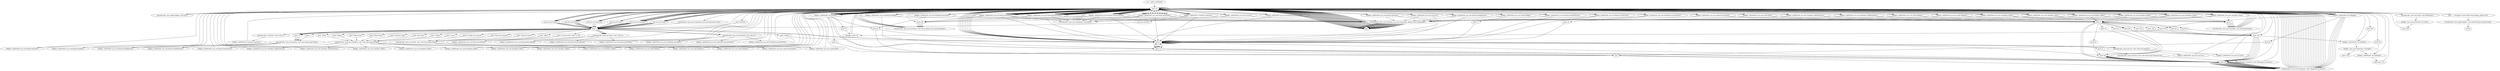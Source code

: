 digraph "" {
    "r0 := @this: JAVATreeF"
    "load.r r0"
    "r0 := @this: JAVATreeF"->"load.r r0";
    "specialinvoke <java.applet.Applet: void init()>"
    "load.r r0"->"specialinvoke <java.applet.Applet: void init()>";
    "specialinvoke <java.applet.Applet: void init()>"->"load.r r0";
    "push null"
    "load.r r0"->"push null";
    "virtualinvoke <java.awt.Container: void setLayout(java.awt.LayoutManager)>"
    "push null"->"virtualinvoke <java.awt.Container: void setLayout(java.awt.LayoutManager)>";
    "virtualinvoke <java.awt.Container: void setLayout(java.awt.LayoutManager)>"->"load.r r0";
    "load.r r0"->"load.r r0";
    "virtualinvoke <java.awt.Component: java.awt.Dimension size()>"
    "load.r r0"->"virtualinvoke <java.awt.Component: java.awt.Dimension size()>";
    "dup1.r"
    "virtualinvoke <java.awt.Component: java.awt.Dimension size()>"->"dup1.r";
    "dup1.r"->"load.r r0";
    "virtualinvoke <java.awt.Panel: void addNotify()>"
    "load.r r0"->"virtualinvoke <java.awt.Panel: void addNotify()>";
    "fieldget <java.awt.Dimension: int width>"
    "virtualinvoke <java.awt.Panel: void addNotify()>"->"fieldget <java.awt.Dimension: int width>";
    "store.i $i0"
    "fieldget <java.awt.Dimension: int width>"->"store.i $i0";
    "store.i $i0"->"load.r r0";
    "load.i $i0"
    "load.r r0"->"load.i $i0";
    "fieldput <JAVATreeF: int intWidth>"
    "load.i $i0"->"fieldput <JAVATreeF: int intWidth>";
    "fieldget <java.awt.Dimension: int height>"
    "fieldput <JAVATreeF: int intWidth>"->"fieldget <java.awt.Dimension: int height>";
    "fieldput <JAVATreeF: int intHeight>"
    "fieldget <java.awt.Dimension: int height>"->"fieldput <JAVATreeF: int intHeight>";
    "goto load.r r0"
    "fieldput <JAVATreeF: int intHeight>"->"goto load.r r0";
    "goto load.r r0"->"load.r r0";
    "fieldget <JAVATreeF: int intWidth>"
    "load.r r0"->"fieldget <JAVATreeF: int intWidth>";
    "push 70"
    "fieldget <JAVATreeF: int intWidth>"->"push 70";
    "ifcmpge.i load.r r0"
    "push 70"->"ifcmpge.i load.r r0";
    "ifcmpge.i load.r r0"->"load.r r0";
    "push 150"
    "load.r r0"->"push 150";
    "push 150"->"fieldput <JAVATreeF: int intWidth>";
    "fieldput <JAVATreeF: int intWidth>"->"load.r r0";
    "fieldget <JAVATreeF: int intHeight>"
    "load.r r0"->"fieldget <JAVATreeF: int intHeight>";
    "push 100"
    "fieldget <JAVATreeF: int intHeight>"->"push 100";
    "push 100"->"ifcmpge.i load.r r0";
    "ifcmpge.i load.r r0"->"load.r r0";
    "push 160"
    "load.r r0"->"push 160";
    "push 160"->"fieldput <JAVATreeF: int intHeight>";
    "fieldput <JAVATreeF: int intHeight>"->"load.r r0";
    "new TreeView"
    "load.r r0"->"new TreeView";
    "new TreeView"->"dup1.r";
    "specialinvoke <TreeView: void <init>()>"
    "dup1.r"->"specialinvoke <TreeView: void <init>()>";
    "fieldput <JAVATreeF: TreeView treeView1>"
    "specialinvoke <TreeView: void <init>()>"->"fieldput <JAVATreeF: TreeView treeView1>";
    "fieldput <JAVATreeF: TreeView treeView1>"->"load.r r0";
    "fieldget <JAVATreeF: TreeView treeView1>"
    "load.r r0"->"fieldget <JAVATreeF: TreeView treeView1>";
    "push 0"
    "fieldget <JAVATreeF: TreeView treeView1>"->"push 0";
    "push 0"->"push 0";
    "push 0"->"load.r r0";
    "load.r r0"->"fieldget <JAVATreeF: int intWidth>";
    "fieldget <JAVATreeF: int intWidth>"->"load.r r0";
    "load.r r0"->"fieldget <JAVATreeF: int intHeight>";
    "virtualinvoke <java.awt.Component: void reshape(int,int,int,int)>"
    "fieldget <JAVATreeF: int intHeight>"->"virtualinvoke <java.awt.Component: void reshape(int,int,int,int)>";
    "virtualinvoke <java.awt.Component: void reshape(int,int,int,int)>"->"load.r r0";
    "load.r r0"->"fieldget <JAVATreeF: TreeView treeView1>";
    "new java.awt.Font"
    "fieldget <JAVATreeF: TreeView treeView1>"->"new java.awt.Font";
    "new java.awt.Font"->"dup1.r";
    "push \"Dialog\""
    "dup1.r"->"push \"Dialog\"";
    "push \"Dialog\""->"push 0";
    "push 12"
    "push 0"->"push 12";
    "specialinvoke <java.awt.Font: void <init>(java.lang.String,int,int)>"
    "push 12"->"specialinvoke <java.awt.Font: void <init>(java.lang.String,int,int)>";
    "virtualinvoke <TreeView: void setFont(java.awt.Font)>"
    "specialinvoke <java.awt.Font: void <init>(java.lang.String,int,int)>"->"virtualinvoke <TreeView: void setFont(java.awt.Font)>";
    "virtualinvoke <TreeView: void setFont(java.awt.Font)>"->"load.r r0";
    "load.r r0"->"load.r r0";
    "load.r r0"->"fieldget <JAVATreeF: TreeView treeView1>";
    "virtualinvoke <java.awt.Container: java.awt.Component add(java.awt.Component)>"
    "fieldget <JAVATreeF: TreeView treeView1>"->"virtualinvoke <java.awt.Container: java.awt.Component add(java.awt.Component)>";
    "pop"
    "virtualinvoke <java.awt.Container: java.awt.Component add(java.awt.Component)>"->"pop";
    "pop"->"load.r r0";
    "load.r r0"->"fieldget <JAVATreeF: TreeView treeView1>";
    "virtualinvoke <java.awt.Component: void hide()>"
    "fieldget <JAVATreeF: TreeView treeView1>"->"virtualinvoke <java.awt.Component: void hide()>";
    "virtualinvoke <java.awt.Component: void hide()>"->"load.r r0";
    "new java.awt.Panel"
    "load.r r0"->"new java.awt.Panel";
    "new java.awt.Panel"->"dup1.r";
    "specialinvoke <java.awt.Panel: void <init>()>"
    "dup1.r"->"specialinvoke <java.awt.Panel: void <init>()>";
    "fieldput <JAVATreeF: java.awt.Panel searchPanel>"
    "specialinvoke <java.awt.Panel: void <init>()>"->"fieldput <JAVATreeF: java.awt.Panel searchPanel>";
    "fieldput <JAVATreeF: java.awt.Panel searchPanel>"->"load.r r0";
    "fieldget <JAVATreeF: java.awt.Panel searchPanel>"
    "load.r r0"->"fieldget <JAVATreeF: java.awt.Panel searchPanel>";
    "fieldget <JAVATreeF: java.awt.Panel searchPanel>"->"push null";
    "push null"->"virtualinvoke <java.awt.Container: void setLayout(java.awt.LayoutManager)>";
    "virtualinvoke <java.awt.Container: void setLayout(java.awt.LayoutManager)>"->"load.r r0";
    "load.r r0"->"fieldget <JAVATreeF: java.awt.Panel searchPanel>";
    "fieldget <JAVATreeF: java.awt.Panel searchPanel>"->"push 0";
    "push 0"->"push 0";
    "push 0"->"load.r r0";
    "load.r r0"->"fieldget <JAVATreeF: int intWidth>";
    "fieldget <JAVATreeF: int intWidth>"->"load.r r0";
    "load.r r0"->"fieldget <JAVATreeF: int intHeight>";
    "fieldget <JAVATreeF: int intHeight>"->"virtualinvoke <java.awt.Component: void reshape(int,int,int,int)>";
    "virtualinvoke <java.awt.Component: void reshape(int,int,int,int)>"->"load.r r0";
    "load.r r0"->"load.r r0";
    "load.r r0"->"fieldget <JAVATreeF: java.awt.Panel searchPanel>";
    "fieldget <JAVATreeF: java.awt.Panel searchPanel>"->"virtualinvoke <java.awt.Container: java.awt.Component add(java.awt.Component)>";
    "virtualinvoke <java.awt.Container: java.awt.Component add(java.awt.Component)>"->"pop";
    "pop"->"load.r r0";
    "new java.awt.Button"
    "load.r r0"->"new java.awt.Button";
    "new java.awt.Button"->"dup1.r";
    "push \"X\""
    "dup1.r"->"push \"X\"";
    "specialinvoke <java.awt.Button: void <init>(java.lang.String)>"
    "push \"X\""->"specialinvoke <java.awt.Button: void <init>(java.lang.String)>";
    "fieldput <JAVATreeF: java.awt.Button btnClose>"
    "specialinvoke <java.awt.Button: void <init>(java.lang.String)>"->"fieldput <JAVATreeF: java.awt.Button btnClose>";
    "fieldput <JAVATreeF: java.awt.Button btnClose>"->"load.r r0";
    "fieldget <JAVATreeF: java.awt.Button btnClose>"
    "load.r r0"->"fieldget <JAVATreeF: java.awt.Button btnClose>";
    "fieldget <JAVATreeF: java.awt.Button btnClose>"->"push 0";
    "push 0"->"push 0";
    "push 15"
    "push 0"->"push 15";
    "push 20"
    "push 15"->"push 20";
    "push 20"->"virtualinvoke <java.awt.Component: void reshape(int,int,int,int)>";
    "virtualinvoke <java.awt.Component: void reshape(int,int,int,int)>"->"load.r r0";
    "load.r r0"->"fieldget <JAVATreeF: java.awt.Panel searchPanel>";
    "fieldget <JAVATreeF: java.awt.Panel searchPanel>"->"load.r r0";
    "load.r r0"->"fieldget <JAVATreeF: java.awt.Button btnClose>";
    "fieldget <JAVATreeF: java.awt.Button btnClose>"->"virtualinvoke <java.awt.Container: java.awt.Component add(java.awt.Component)>";
    "virtualinvoke <java.awt.Container: java.awt.Component add(java.awt.Component)>"->"pop";
    "pop"->"load.r r0";
    "load.r r0"->"new java.awt.Button";
    "new java.awt.Button"->"dup1.r";
    "push \"?\""
    "dup1.r"->"push \"?\"";
    "push \"?\""->"specialinvoke <java.awt.Button: void <init>(java.lang.String)>";
    "fieldput <JAVATreeF: java.awt.Button btnHelp>"
    "specialinvoke <java.awt.Button: void <init>(java.lang.String)>"->"fieldput <JAVATreeF: java.awt.Button btnHelp>";
    "fieldput <JAVATreeF: java.awt.Button btnHelp>"->"load.r r0";
    "fieldget <JAVATreeF: java.awt.Button btnHelp>"
    "load.r r0"->"fieldget <JAVATreeF: java.awt.Button btnHelp>";
    "fieldget <JAVATreeF: java.awt.Button btnHelp>"->"push 15";
    "push 15"->"push 0";
    "push 0"->"push 15";
    "push 15"->"push 20";
    "push 20"->"virtualinvoke <java.awt.Component: void reshape(int,int,int,int)>";
    "virtualinvoke <java.awt.Component: void reshape(int,int,int,int)>"->"load.r r0";
    "load.r r0"->"fieldget <JAVATreeF: java.awt.Panel searchPanel>";
    "fieldget <JAVATreeF: java.awt.Panel searchPanel>"->"load.r r0";
    "load.r r0"->"fieldget <JAVATreeF: java.awt.Button btnHelp>";
    "fieldget <JAVATreeF: java.awt.Button btnHelp>"->"virtualinvoke <java.awt.Container: java.awt.Component add(java.awt.Component)>";
    "virtualinvoke <java.awt.Container: java.awt.Component add(java.awt.Component)>"->"pop";
    "pop"->"load.r r0";
    "new java.awt.TextField"
    "load.r r0"->"new java.awt.TextField";
    "new java.awt.TextField"->"dup1.r";
    "specialinvoke <java.awt.TextField: void <init>()>"
    "dup1.r"->"specialinvoke <java.awt.TextField: void <init>()>";
    "fieldput <JAVATreeF: java.awt.TextField searchText>"
    "specialinvoke <java.awt.TextField: void <init>()>"->"fieldput <JAVATreeF: java.awt.TextField searchText>";
    "fieldput <JAVATreeF: java.awt.TextField searchText>"->"load.r r0";
    "fieldget <JAVATreeF: java.awt.TextField searchText>"
    "load.r r0"->"fieldget <JAVATreeF: java.awt.TextField searchText>";
    "push 30"
    "fieldget <JAVATreeF: java.awt.TextField searchText>"->"push 30";
    "push 30"->"push 0";
    "push 0"->"load.r r0";
    "load.r r0"->"fieldget <JAVATreeF: int intWidth>";
    "fieldget <JAVATreeF: int intWidth>"->"push 30";
    "sub.i"
    "push 30"->"sub.i";
    "sub.i"->"push 20";
    "push 20"->"virtualinvoke <java.awt.Component: void reshape(int,int,int,int)>";
    "virtualinvoke <java.awt.Component: void reshape(int,int,int,int)>"->"load.r r0";
    "load.r r0"->"fieldget <JAVATreeF: java.awt.Panel searchPanel>";
    "fieldget <JAVATreeF: java.awt.Panel searchPanel>"->"load.r r0";
    "load.r r0"->"fieldget <JAVATreeF: java.awt.TextField searchText>";
    "fieldget <JAVATreeF: java.awt.TextField searchText>"->"virtualinvoke <java.awt.Container: java.awt.Component add(java.awt.Component)>";
    "virtualinvoke <java.awt.Container: java.awt.Component add(java.awt.Component)>"->"pop";
    "pop"->"load.r r0";
    "new java.awt.List"
    "load.r r0"->"new java.awt.List";
    "new java.awt.List"->"dup1.r";
    "dup1.r"->"push 0";
    "push 0"->"push 0";
    "specialinvoke <java.awt.List: void <init>(int,boolean)>"
    "push 0"->"specialinvoke <java.awt.List: void <init>(int,boolean)>";
    "fieldput <JAVATreeF: java.awt.List list1>"
    "specialinvoke <java.awt.List: void <init>(int,boolean)>"->"fieldput <JAVATreeF: java.awt.List list1>";
    "fieldput <JAVATreeF: java.awt.List list1>"->"load.r r0";
    "load.r r0"->"fieldget <JAVATreeF: java.awt.Panel searchPanel>";
    "fieldget <JAVATreeF: java.awt.Panel searchPanel>"->"load.r r0";
    "fieldget <JAVATreeF: java.awt.List list1>"
    "load.r r0"->"fieldget <JAVATreeF: java.awt.List list1>";
    "fieldget <JAVATreeF: java.awt.List list1>"->"virtualinvoke <java.awt.Container: java.awt.Component add(java.awt.Component)>";
    "virtualinvoke <java.awt.Container: java.awt.Component add(java.awt.Component)>"->"pop";
    "pop"->"load.r r0";
    "load.r r0"->"fieldget <JAVATreeF: java.awt.List list1>";
    "fieldget <JAVATreeF: java.awt.List list1>"->"push 0";
    "push 0"->"push 20";
    "push 20"->"load.r r0";
    "load.r r0"->"fieldget <JAVATreeF: int intWidth>";
    "fieldget <JAVATreeF: int intWidth>"->"load.r r0";
    "load.r r0"->"fieldget <JAVATreeF: int intHeight>";
    "fieldget <JAVATreeF: int intHeight>"->"virtualinvoke <java.awt.Component: void reshape(int,int,int,int)>";
    "virtualinvoke <java.awt.Component: void reshape(int,int,int,int)>"->"load.r r0";
    "load.r r0"->"new java.awt.List";
    "new java.awt.List"->"dup1.r";
    "dup1.r"->"push 0";
    "push 0"->"push 0";
    "push 0"->"specialinvoke <java.awt.List: void <init>(int,boolean)>";
    "fieldput <JAVATreeF: java.awt.List list2>"
    "specialinvoke <java.awt.List: void <init>(int,boolean)>"->"fieldput <JAVATreeF: java.awt.List list2>";
    "fieldput <JAVATreeF: java.awt.List list2>"->"load.r r0";
    "load.r r0"->"fieldget <JAVATreeF: java.awt.Panel searchPanel>";
    "fieldget <JAVATreeF: java.awt.Panel searchPanel>"->"load.r r0";
    "fieldget <JAVATreeF: java.awt.List list2>"
    "load.r r0"->"fieldget <JAVATreeF: java.awt.List list2>";
    "fieldget <JAVATreeF: java.awt.List list2>"->"virtualinvoke <java.awt.Container: java.awt.Component add(java.awt.Component)>";
    "virtualinvoke <java.awt.Container: java.awt.Component add(java.awt.Component)>"->"pop";
    "pop"->"load.r r0";
    "load.r r0"->"fieldget <JAVATreeF: java.awt.List list2>";
    "fieldget <JAVATreeF: java.awt.List list2>"->"virtualinvoke <java.awt.Component: void hide()>";
    "virtualinvoke <java.awt.Component: void hide()>"->"load.r r0";
    "load.r r0"->"new java.awt.Panel";
    "new java.awt.Panel"->"dup1.r";
    "dup1.r"->"specialinvoke <java.awt.Panel: void <init>()>";
    "fieldput <JAVATreeF: java.awt.Panel pnlSearchHelp>"
    "specialinvoke <java.awt.Panel: void <init>()>"->"fieldput <JAVATreeF: java.awt.Panel pnlSearchHelp>";
    "fieldput <JAVATreeF: java.awt.Panel pnlSearchHelp>"->"load.r r0";
    "fieldget <JAVATreeF: java.awt.Panel pnlSearchHelp>"
    "load.r r0"->"fieldget <JAVATreeF: java.awt.Panel pnlSearchHelp>";
    "fieldget <JAVATreeF: java.awt.Panel pnlSearchHelp>"->"push null";
    "push null"->"virtualinvoke <java.awt.Container: void setLayout(java.awt.LayoutManager)>";
    "virtualinvoke <java.awt.Container: void setLayout(java.awt.LayoutManager)>"->"load.r r0";
    "load.r r0"->"fieldget <JAVATreeF: java.awt.Panel pnlSearchHelp>";
    "fieldget <JAVATreeF: java.awt.Panel pnlSearchHelp>"->"push 0";
    "push 0"->"push 0";
    "push 0"->"load.r r0";
    "load.r r0"->"fieldget <JAVATreeF: int intWidth>";
    "fieldget <JAVATreeF: int intWidth>"->"load.r r0";
    "load.r r0"->"fieldget <JAVATreeF: int intHeight>";
    "fieldget <JAVATreeF: int intHeight>"->"virtualinvoke <java.awt.Component: void reshape(int,int,int,int)>";
    "virtualinvoke <java.awt.Component: void reshape(int,int,int,int)>"->"load.r r0";
    "load.r r0"->"load.r r0";
    "load.r r0"->"fieldget <JAVATreeF: java.awt.Panel pnlSearchHelp>";
    "fieldget <JAVATreeF: java.awt.Panel pnlSearchHelp>"->"virtualinvoke <java.awt.Container: java.awt.Component add(java.awt.Component)>";
    "virtualinvoke <java.awt.Container: java.awt.Component add(java.awt.Component)>"->"pop";
    "pop"->"load.r r0";
    "load.r r0"->"new java.awt.Button";
    "new java.awt.Button"->"dup1.r";
    "dup1.r"->"push \"X\"";
    "push \"X\""->"specialinvoke <java.awt.Button: void <init>(java.lang.String)>";
    "fieldput <JAVATreeF: java.awt.Button btnHelpClose>"
    "specialinvoke <java.awt.Button: void <init>(java.lang.String)>"->"fieldput <JAVATreeF: java.awt.Button btnHelpClose>";
    "fieldput <JAVATreeF: java.awt.Button btnHelpClose>"->"load.r r0";
    "fieldget <JAVATreeF: java.awt.Button btnHelpClose>"
    "load.r r0"->"fieldget <JAVATreeF: java.awt.Button btnHelpClose>";
    "fieldget <JAVATreeF: java.awt.Button btnHelpClose>"->"push 0";
    "push 0"->"push 0";
    "push 0"->"push 15";
    "push 15"->"push 20";
    "push 20"->"virtualinvoke <java.awt.Component: void reshape(int,int,int,int)>";
    "virtualinvoke <java.awt.Component: void reshape(int,int,int,int)>"->"load.r r0";
    "load.r r0"->"fieldget <JAVATreeF: java.awt.Panel pnlSearchHelp>";
    "fieldget <JAVATreeF: java.awt.Panel pnlSearchHelp>"->"load.r r0";
    "load.r r0"->"fieldget <JAVATreeF: java.awt.Button btnHelpClose>";
    "fieldget <JAVATreeF: java.awt.Button btnHelpClose>"->"virtualinvoke <java.awt.Container: java.awt.Component add(java.awt.Component)>";
    "virtualinvoke <java.awt.Container: java.awt.Component add(java.awt.Component)>"->"pop";
    "pop"->"load.r r0";
    "new java.awt.Checkbox"
    "load.r r0"->"new java.awt.Checkbox";
    "new java.awt.Checkbox"->"dup1.r";
    "push \"Match Case\""
    "dup1.r"->"push \"Match Case\"";
    "specialinvoke <java.awt.Checkbox: void <init>(java.lang.String)>"
    "push \"Match Case\""->"specialinvoke <java.awt.Checkbox: void <init>(java.lang.String)>";
    "fieldput <JAVATreeF: java.awt.Checkbox chkMatchCase>"
    "specialinvoke <java.awt.Checkbox: void <init>(java.lang.String)>"->"fieldput <JAVATreeF: java.awt.Checkbox chkMatchCase>";
    "fieldput <JAVATreeF: java.awt.Checkbox chkMatchCase>"->"load.r r0";
    "fieldget <JAVATreeF: java.awt.Checkbox chkMatchCase>"
    "load.r r0"->"fieldget <JAVATreeF: java.awt.Checkbox chkMatchCase>";
    "push 2"
    "fieldget <JAVATreeF: java.awt.Checkbox chkMatchCase>"->"push 2";
    "push 25"
    "push 2"->"push 25";
    "push 200"
    "push 25"->"push 200";
    "push 200"->"push 20";
    "push 20"->"virtualinvoke <java.awt.Component: void reshape(int,int,int,int)>";
    "virtualinvoke <java.awt.Component: void reshape(int,int,int,int)>"->"load.r r0";
    "load.r r0"->"fieldget <JAVATreeF: java.awt.Panel pnlSearchHelp>";
    "fieldget <JAVATreeF: java.awt.Panel pnlSearchHelp>"->"load.r r0";
    "load.r r0"->"fieldget <JAVATreeF: java.awt.Checkbox chkMatchCase>";
    "fieldget <JAVATreeF: java.awt.Checkbox chkMatchCase>"->"virtualinvoke <java.awt.Container: java.awt.Component add(java.awt.Component)>";
    "virtualinvoke <java.awt.Container: java.awt.Component add(java.awt.Component)>"->"pop";
    "pop"->"load.r r0";
    "load.r r0"->"new java.awt.Checkbox";
    "new java.awt.Checkbox"->"dup1.r";
    "push \"Whole Word\""
    "dup1.r"->"push \"Whole Word\"";
    "push \"Whole Word\""->"specialinvoke <java.awt.Checkbox: void <init>(java.lang.String)>";
    "fieldput <JAVATreeF: java.awt.Checkbox chkWholeWord>"
    "specialinvoke <java.awt.Checkbox: void <init>(java.lang.String)>"->"fieldput <JAVATreeF: java.awt.Checkbox chkWholeWord>";
    "fieldput <JAVATreeF: java.awt.Checkbox chkWholeWord>"->"load.r r0";
    "fieldget <JAVATreeF: java.awt.Checkbox chkWholeWord>"
    "load.r r0"->"fieldget <JAVATreeF: java.awt.Checkbox chkWholeWord>";
    "fieldget <JAVATreeF: java.awt.Checkbox chkWholeWord>"->"push 2";
    "push 43"
    "push 2"->"push 43";
    "push 43"->"push 200";
    "push 200"->"push 20";
    "push 20"->"virtualinvoke <java.awt.Component: void reshape(int,int,int,int)>";
    "virtualinvoke <java.awt.Component: void reshape(int,int,int,int)>"->"load.r r0";
    "load.r r0"->"fieldget <JAVATreeF: java.awt.Panel pnlSearchHelp>";
    "fieldget <JAVATreeF: java.awt.Panel pnlSearchHelp>"->"load.r r0";
    "load.r r0"->"fieldget <JAVATreeF: java.awt.Checkbox chkWholeWord>";
    "fieldget <JAVATreeF: java.awt.Checkbox chkWholeWord>"->"virtualinvoke <java.awt.Container: java.awt.Component add(java.awt.Component)>";
    "virtualinvoke <java.awt.Container: java.awt.Component add(java.awt.Component)>"->"pop";
    "pop"->"load.r r0";
    "new java.awt.Label"
    "load.r r0"->"new java.awt.Label";
    "new java.awt.Label"->"dup1.r";
    "push \"HELP\""
    "dup1.r"->"push \"HELP\"";
    "specialinvoke <java.awt.Label: void <init>(java.lang.String)>"
    "push \"HELP\""->"specialinvoke <java.awt.Label: void <init>(java.lang.String)>";
    "fieldput <JAVATreeF: java.awt.Label lblHelp>"
    "specialinvoke <java.awt.Label: void <init>(java.lang.String)>"->"fieldput <JAVATreeF: java.awt.Label lblHelp>";
    "fieldput <JAVATreeF: java.awt.Label lblHelp>"->"load.r r0";
    "fieldget <JAVATreeF: java.awt.Label lblHelp>"
    "load.r r0"->"fieldget <JAVATreeF: java.awt.Label lblHelp>";
    "push 17"
    "fieldget <JAVATreeF: java.awt.Label lblHelp>"->"push 17";
    "push 17"->"push 0";
    "push 0"->"push 200";
    "push 200"->"push 20";
    "push 20"->"virtualinvoke <java.awt.Component: void reshape(int,int,int,int)>";
    "virtualinvoke <java.awt.Component: void reshape(int,int,int,int)>"->"load.r r0";
    "load.r r0"->"fieldget <JAVATreeF: java.awt.Panel pnlSearchHelp>";
    "fieldget <JAVATreeF: java.awt.Panel pnlSearchHelp>"->"load.r r0";
    "load.r r0"->"fieldget <JAVATreeF: java.awt.Label lblHelp>";
    "fieldget <JAVATreeF: java.awt.Label lblHelp>"->"virtualinvoke <java.awt.Container: java.awt.Component add(java.awt.Component)>";
    "virtualinvoke <java.awt.Container: java.awt.Component add(java.awt.Component)>"->"pop";
    "pop"->"load.r r0";
    "load.r r0"->"new java.awt.Label";
    "new java.awt.Label"->"dup1.r";
    "push \"Use the words \'AND\' or \'OR\'\""
    "dup1.r"->"push \"Use the words \'AND\' or \'OR\'\"";
    "push \"Use the words \'AND\' or \'OR\'\""->"specialinvoke <java.awt.Label: void <init>(java.lang.String)>";
    "fieldput <JAVATreeF: java.awt.Label lblHelp1>"
    "specialinvoke <java.awt.Label: void <init>(java.lang.String)>"->"fieldput <JAVATreeF: java.awt.Label lblHelp1>";
    "fieldput <JAVATreeF: java.awt.Label lblHelp1>"->"load.r r0";
    "fieldget <JAVATreeF: java.awt.Label lblHelp1>"
    "load.r r0"->"fieldget <JAVATreeF: java.awt.Label lblHelp1>";
    "fieldget <JAVATreeF: java.awt.Label lblHelp1>"->"push 2";
    "push 60"
    "push 2"->"push 60";
    "push 60"->"push 200";
    "push 200"->"push 20";
    "push 20"->"virtualinvoke <java.awt.Component: void reshape(int,int,int,int)>";
    "virtualinvoke <java.awt.Component: void reshape(int,int,int,int)>"->"load.r r0";
    "load.r r0"->"fieldget <JAVATreeF: java.awt.Panel pnlSearchHelp>";
    "fieldget <JAVATreeF: java.awt.Panel pnlSearchHelp>"->"load.r r0";
    "load.r r0"->"fieldget <JAVATreeF: java.awt.Label lblHelp1>";
    "fieldget <JAVATreeF: java.awt.Label lblHelp1>"->"virtualinvoke <java.awt.Container: java.awt.Component add(java.awt.Component)>";
    "virtualinvoke <java.awt.Container: java.awt.Component add(java.awt.Component)>"->"pop";
    "pop"->"load.r r0";
    "load.r r0"->"new java.awt.Label";
    "new java.awt.Label"->"dup1.r";
    "push \"to refine your search\""
    "dup1.r"->"push \"to refine your search\"";
    "push \"to refine your search\""->"specialinvoke <java.awt.Label: void <init>(java.lang.String)>";
    "fieldput <JAVATreeF: java.awt.Label lblHelp2>"
    "specialinvoke <java.awt.Label: void <init>(java.lang.String)>"->"fieldput <JAVATreeF: java.awt.Label lblHelp2>";
    "fieldput <JAVATreeF: java.awt.Label lblHelp2>"->"load.r r0";
    "fieldget <JAVATreeF: java.awt.Label lblHelp2>"
    "load.r r0"->"fieldget <JAVATreeF: java.awt.Label lblHelp2>";
    "fieldget <JAVATreeF: java.awt.Label lblHelp2>"->"push 2";
    "push 78"
    "push 2"->"push 78";
    "push 78"->"push 200";
    "push 200"->"push 20";
    "push 20"->"virtualinvoke <java.awt.Component: void reshape(int,int,int,int)>";
    "virtualinvoke <java.awt.Component: void reshape(int,int,int,int)>"->"load.r r0";
    "load.r r0"->"fieldget <JAVATreeF: java.awt.Panel pnlSearchHelp>";
    "fieldget <JAVATreeF: java.awt.Panel pnlSearchHelp>"->"load.r r0";
    "load.r r0"->"fieldget <JAVATreeF: java.awt.Label lblHelp2>";
    "fieldget <JAVATreeF: java.awt.Label lblHelp2>"->"virtualinvoke <java.awt.Container: java.awt.Component add(java.awt.Component)>";
    "virtualinvoke <java.awt.Container: java.awt.Component add(java.awt.Component)>"->"pop";
    "pop"->"load.r r0";
    "load.r r0"->"new java.awt.Panel";
    "new java.awt.Panel"->"dup1.r";
    "dup1.r"->"specialinvoke <java.awt.Panel: void <init>()>";
    "fieldput <JAVATreeF: java.awt.Panel PasswordPanel>"
    "specialinvoke <java.awt.Panel: void <init>()>"->"fieldput <JAVATreeF: java.awt.Panel PasswordPanel>";
    "fieldput <JAVATreeF: java.awt.Panel PasswordPanel>"->"load.r r0";
    "fieldget <JAVATreeF: java.awt.Panel PasswordPanel>"
    "load.r r0"->"fieldget <JAVATreeF: java.awt.Panel PasswordPanel>";
    "fieldget <JAVATreeF: java.awt.Panel PasswordPanel>"->"push null";
    "push null"->"virtualinvoke <java.awt.Container: void setLayout(java.awt.LayoutManager)>";
    "virtualinvoke <java.awt.Container: void setLayout(java.awt.LayoutManager)>"->"load.r r0";
    "load.r r0"->"fieldget <JAVATreeF: java.awt.Panel PasswordPanel>";
    "fieldget <JAVATreeF: java.awt.Panel PasswordPanel>"->"push 0";
    "push 0"->"push 0";
    "push 0"->"load.r r0";
    "load.r r0"->"fieldget <JAVATreeF: int intWidth>";
    "fieldget <JAVATreeF: int intWidth>"->"load.r r0";
    "load.r r0"->"fieldget <JAVATreeF: int intHeight>";
    "fieldget <JAVATreeF: int intHeight>"->"virtualinvoke <java.awt.Component: void reshape(int,int,int,int)>";
    "virtualinvoke <java.awt.Component: void reshape(int,int,int,int)>"->"load.r r0";
    "load.r r0"->"load.r r0";
    "load.r r0"->"fieldget <JAVATreeF: java.awt.Panel PasswordPanel>";
    "fieldget <JAVATreeF: java.awt.Panel PasswordPanel>"->"virtualinvoke <java.awt.Container: java.awt.Component add(java.awt.Component)>";
    "virtualinvoke <java.awt.Container: java.awt.Component add(java.awt.Component)>"->"pop";
    "pop"->"load.r r0";
    "load.r r0"->"new java.awt.Button";
    "new java.awt.Button"->"dup1.r";
    "dup1.r"->"push \"X\"";
    "push \"X\""->"specialinvoke <java.awt.Button: void <init>(java.lang.String)>";
    "fieldput <JAVATreeF: java.awt.Button btnPWDClose>"
    "specialinvoke <java.awt.Button: void <init>(java.lang.String)>"->"fieldput <JAVATreeF: java.awt.Button btnPWDClose>";
    "fieldput <JAVATreeF: java.awt.Button btnPWDClose>"->"load.r r0";
    "fieldget <JAVATreeF: java.awt.Button btnPWDClose>"
    "load.r r0"->"fieldget <JAVATreeF: java.awt.Button btnPWDClose>";
    "fieldget <JAVATreeF: java.awt.Button btnPWDClose>"->"push 0";
    "push 0"->"push 0";
    "push 0"->"push 15";
    "push 15"->"push 20";
    "push 20"->"virtualinvoke <java.awt.Component: void reshape(int,int,int,int)>";
    "virtualinvoke <java.awt.Component: void reshape(int,int,int,int)>"->"load.r r0";
    "load.r r0"->"fieldget <JAVATreeF: java.awt.Panel PasswordPanel>";
    "fieldget <JAVATreeF: java.awt.Panel PasswordPanel>"->"load.r r0";
    "load.r r0"->"fieldget <JAVATreeF: java.awt.Button btnPWDClose>";
    "fieldget <JAVATreeF: java.awt.Button btnPWDClose>"->"virtualinvoke <java.awt.Container: java.awt.Component add(java.awt.Component)>";
    "virtualinvoke <java.awt.Container: java.awt.Component add(java.awt.Component)>"->"pop";
    "pop"->"load.r r0";
    "load.r r0"->"new java.awt.TextField";
    "new java.awt.TextField"->"dup1.r";
    "dup1.r"->"specialinvoke <java.awt.TextField: void <init>()>";
    "fieldput <JAVATreeF: java.awt.TextField PasswordText>"
    "specialinvoke <java.awt.TextField: void <init>()>"->"fieldput <JAVATreeF: java.awt.TextField PasswordText>";
    "fieldput <JAVATreeF: java.awt.TextField PasswordText>"->"load.r r0";
    "fieldget <JAVATreeF: java.awt.TextField PasswordText>"
    "load.r r0"->"fieldget <JAVATreeF: java.awt.TextField PasswordText>";
    "fieldget <JAVATreeF: java.awt.TextField PasswordText>"->"push 15";
    "push 15"->"push 0";
    "push 0"->"load.r r0";
    "load.r r0"->"fieldget <JAVATreeF: int intWidth>";
    "fieldget <JAVATreeF: int intWidth>"->"push 15";
    "push 15"->"sub.i";
    "sub.i"->"push 20";
    "push 20"->"virtualinvoke <java.awt.Component: void reshape(int,int,int,int)>";
    "virtualinvoke <java.awt.Component: void reshape(int,int,int,int)>"->"load.r r0";
    "load.r r0"->"fieldget <JAVATreeF: java.awt.Panel PasswordPanel>";
    "fieldget <JAVATreeF: java.awt.Panel PasswordPanel>"->"load.r r0";
    "load.r r0"->"fieldget <JAVATreeF: java.awt.TextField PasswordText>";
    "fieldget <JAVATreeF: java.awt.TextField PasswordText>"->"virtualinvoke <java.awt.Container: java.awt.Component add(java.awt.Component)>";
    "virtualinvoke <java.awt.Container: java.awt.Component add(java.awt.Component)>"->"pop";
    "pop"->"load.r r0";
    "load.r r0"->"new java.awt.Label";
    "new java.awt.Label"->"dup1.r";
    "push \"Password required\""
    "dup1.r"->"push \"Password required\"";
    "push \"Password required\""->"specialinvoke <java.awt.Label: void <init>(java.lang.String)>";
    "fieldput <JAVATreeF: java.awt.Label PasswordLbl>"
    "specialinvoke <java.awt.Label: void <init>(java.lang.String)>"->"fieldput <JAVATreeF: java.awt.Label PasswordLbl>";
    "fieldput <JAVATreeF: java.awt.Label PasswordLbl>"->"load.r r0";
    "fieldget <JAVATreeF: java.awt.Label PasswordLbl>"
    "load.r r0"->"fieldget <JAVATreeF: java.awt.Label PasswordLbl>";
    "fieldget <JAVATreeF: java.awt.Label PasswordLbl>"->"push 2";
    "push 2"->"push 20";
    "push 20"->"push 200";
    "push 200"->"push 20";
    "push 20"->"virtualinvoke <java.awt.Component: void reshape(int,int,int,int)>";
    "virtualinvoke <java.awt.Component: void reshape(int,int,int,int)>"->"load.r r0";
    "load.r r0"->"fieldget <JAVATreeF: java.awt.Panel PasswordPanel>";
    "fieldget <JAVATreeF: java.awt.Panel PasswordPanel>"->"load.r r0";
    "load.r r0"->"fieldget <JAVATreeF: java.awt.Label PasswordLbl>";
    "fieldget <JAVATreeF: java.awt.Label PasswordLbl>"->"virtualinvoke <java.awt.Container: java.awt.Component add(java.awt.Component)>";
    "virtualinvoke <java.awt.Container: java.awt.Component add(java.awt.Component)>"->"pop";
    "pop"->"load.r r0";
    "load.r r0"->"new java.awt.Panel";
    "new java.awt.Panel"->"dup1.r";
    "dup1.r"->"specialinvoke <java.awt.Panel: void <init>()>";
    "fieldput <JAVATreeF: java.awt.Panel searchWeb>"
    "specialinvoke <java.awt.Panel: void <init>()>"->"fieldput <JAVATreeF: java.awt.Panel searchWeb>";
    "fieldput <JAVATreeF: java.awt.Panel searchWeb>"->"load.r r0";
    "fieldget <JAVATreeF: java.awt.Panel searchWeb>"
    "load.r r0"->"fieldget <JAVATreeF: java.awt.Panel searchWeb>";
    "fieldget <JAVATreeF: java.awt.Panel searchWeb>"->"push null";
    "push null"->"virtualinvoke <java.awt.Container: void setLayout(java.awt.LayoutManager)>";
    "virtualinvoke <java.awt.Container: void setLayout(java.awt.LayoutManager)>"->"load.r r0";
    "load.r r0"->"fieldget <JAVATreeF: java.awt.Panel searchWeb>";
    "fieldget <JAVATreeF: java.awt.Panel searchWeb>"->"push 0";
    "push 0"->"push 0";
    "push 0"->"load.r r0";
    "load.r r0"->"fieldget <JAVATreeF: int intWidth>";
    "push 4"
    "fieldget <JAVATreeF: int intWidth>"->"push 4";
    "push 4"->"sub.i";
    "sub.i"->"load.r r0";
    "load.r r0"->"fieldget <JAVATreeF: int intHeight>";
    "push 26"
    "fieldget <JAVATreeF: int intHeight>"->"push 26";
    "push 26"->"sub.i";
    "sub.i"->"virtualinvoke <java.awt.Component: void reshape(int,int,int,int)>";
    "virtualinvoke <java.awt.Component: void reshape(int,int,int,int)>"->"load.r r0";
    "load.r r0"->"load.r r0";
    "load.r r0"->"fieldget <JAVATreeF: java.awt.Panel searchWeb>";
    "fieldget <JAVATreeF: java.awt.Panel searchWeb>"->"virtualinvoke <java.awt.Container: java.awt.Component add(java.awt.Component)>";
    "virtualinvoke <java.awt.Container: java.awt.Component add(java.awt.Component)>"->"pop";
    "pop"->"load.r r0";
    "load.r r0"->"new java.awt.Button";
    "new java.awt.Button"->"dup1.r";
    "dup1.r"->"push \"X\"";
    "push \"X\""->"specialinvoke <java.awt.Button: void <init>(java.lang.String)>";
    "fieldput <JAVATreeF: java.awt.Button btnSWClose>"
    "specialinvoke <java.awt.Button: void <init>(java.lang.String)>"->"fieldput <JAVATreeF: java.awt.Button btnSWClose>";
    "fieldput <JAVATreeF: java.awt.Button btnSWClose>"->"load.r r0";
    "fieldget <JAVATreeF: java.awt.Button btnSWClose>"
    "load.r r0"->"fieldget <JAVATreeF: java.awt.Button btnSWClose>";
    "fieldget <JAVATreeF: java.awt.Button btnSWClose>"->"push 0";
    "push 0"->"push 0";
    "push 0"->"push 15";
    "push 15"->"push 20";
    "push 20"->"virtualinvoke <java.awt.Component: void reshape(int,int,int,int)>";
    "virtualinvoke <java.awt.Component: void reshape(int,int,int,int)>"->"load.r r0";
    "load.r r0"->"fieldget <JAVATreeF: java.awt.Panel searchWeb>";
    "fieldget <JAVATreeF: java.awt.Panel searchWeb>"->"load.r r0";
    "load.r r0"->"fieldget <JAVATreeF: java.awt.Button btnSWClose>";
    "fieldget <JAVATreeF: java.awt.Button btnSWClose>"->"virtualinvoke <java.awt.Container: java.awt.Component add(java.awt.Component)>";
    "virtualinvoke <java.awt.Container: java.awt.Component add(java.awt.Component)>"->"pop";
    "pop"->"load.r r0";
    "load.r r0"->"new java.awt.TextField";
    "new java.awt.TextField"->"dup1.r";
    "dup1.r"->"specialinvoke <java.awt.TextField: void <init>()>";
    "fieldput <JAVATreeF: java.awt.TextField searchSWText>"
    "specialinvoke <java.awt.TextField: void <init>()>"->"fieldput <JAVATreeF: java.awt.TextField searchSWText>";
    "fieldput <JAVATreeF: java.awt.TextField searchSWText>"->"load.r r0";
    "fieldget <JAVATreeF: java.awt.TextField searchSWText>"
    "load.r r0"->"fieldget <JAVATreeF: java.awt.TextField searchSWText>";
    "push 16"
    "fieldget <JAVATreeF: java.awt.TextField searchSWText>"->"push 16";
    "push 16"->"push 0";
    "push 0"->"load.r r0";
    "load.r r0"->"fieldget <JAVATreeF: int intWidth>";
    "fieldget <JAVATreeF: int intWidth>"->"push 15";
    "push 15"->"sub.i";
    "sub.i"->"push 20";
    "push 20"->"virtualinvoke <java.awt.Component: void reshape(int,int,int,int)>";
    "virtualinvoke <java.awt.Component: void reshape(int,int,int,int)>"->"load.r r0";
    "load.r r0"->"fieldget <JAVATreeF: java.awt.Panel searchWeb>";
    "fieldget <JAVATreeF: java.awt.Panel searchWeb>"->"load.r r0";
    "load.r r0"->"fieldget <JAVATreeF: java.awt.TextField searchSWText>";
    "fieldget <JAVATreeF: java.awt.TextField searchSWText>"->"virtualinvoke <java.awt.Container: java.awt.Component add(java.awt.Component)>";
    "virtualinvoke <java.awt.Container: java.awt.Component add(java.awt.Component)>"->"pop";
    "pop"->"load.r r0";
    "load.r r0"->"new java.awt.Label";
    "new java.awt.Label"->"dup1.r";
    "push \"Internet Search\""
    "dup1.r"->"push \"Internet Search\"";
    "push \"Internet Search\""->"specialinvoke <java.awt.Label: void <init>(java.lang.String)>";
    "fieldput <JAVATreeF: java.awt.Label lblSW>"
    "specialinvoke <java.awt.Label: void <init>(java.lang.String)>"->"fieldput <JAVATreeF: java.awt.Label lblSW>";
    "fieldput <JAVATreeF: java.awt.Label lblSW>"->"load.r r0";
    "fieldget <JAVATreeF: java.awt.Label lblSW>"
    "load.r r0"->"fieldget <JAVATreeF: java.awt.Label lblSW>";
    "fieldget <JAVATreeF: java.awt.Label lblSW>"->"push 2";
    "push 2"->"push 20";
    "push 20"->"push 200";
    "push 200"->"push 20";
    "push 20"->"virtualinvoke <java.awt.Component: void reshape(int,int,int,int)>";
    "virtualinvoke <java.awt.Component: void reshape(int,int,int,int)>"->"load.r r0";
    "load.r r0"->"fieldget <JAVATreeF: java.awt.Panel searchWeb>";
    "fieldget <JAVATreeF: java.awt.Panel searchWeb>"->"load.r r0";
    "load.r r0"->"fieldget <JAVATreeF: java.awt.Label lblSW>";
    "fieldget <JAVATreeF: java.awt.Label lblSW>"->"virtualinvoke <java.awt.Container: java.awt.Component add(java.awt.Component)>";
    "virtualinvoke <java.awt.Container: java.awt.Component add(java.awt.Component)>"->"pop";
    "pop"->"load.r r0";
    "load.r r0"->"new java.awt.Checkbox";
    "new java.awt.Checkbox"->"dup1.r";
    "push \"Northern Light\""
    "dup1.r"->"push \"Northern Light\"";
    "push \"Northern Light\""->"specialinvoke <java.awt.Checkbox: void <init>(java.lang.String)>";
    "fieldput <JAVATreeF: java.awt.Checkbox chkNL>"
    "specialinvoke <java.awt.Checkbox: void <init>(java.lang.String)>"->"fieldput <JAVATreeF: java.awt.Checkbox chkNL>";
    "fieldput <JAVATreeF: java.awt.Checkbox chkNL>"->"load.r r0";
    "fieldget <JAVATreeF: java.awt.Checkbox chkNL>"
    "load.r r0"->"fieldget <JAVATreeF: java.awt.Checkbox chkNL>";
    "fieldget <JAVATreeF: java.awt.Checkbox chkNL>"->"push 2";
    "push 40"
    "push 2"->"push 40";
    "push 40"->"push 150";
    "push 150"->"push 20";
    "push 20"->"virtualinvoke <java.awt.Component: void reshape(int,int,int,int)>";
    "virtualinvoke <java.awt.Component: void reshape(int,int,int,int)>"->"load.r r0";
    "load.r r0"->"fieldget <JAVATreeF: java.awt.Panel searchWeb>";
    "fieldget <JAVATreeF: java.awt.Panel searchWeb>"->"load.r r0";
    "load.r r0"->"fieldget <JAVATreeF: java.awt.Checkbox chkNL>";
    "fieldget <JAVATreeF: java.awt.Checkbox chkNL>"->"virtualinvoke <java.awt.Container: java.awt.Component add(java.awt.Component)>";
    "virtualinvoke <java.awt.Container: java.awt.Component add(java.awt.Component)>"->"pop";
    "pop"->"load.r r0";
    "load.r r0"->"fieldget <JAVATreeF: java.awt.Checkbox chkNL>";
    "push 1"
    "fieldget <JAVATreeF: java.awt.Checkbox chkNL>"->"push 1";
    "virtualinvoke <java.awt.Checkbox: void setState(boolean)>"
    "push 1"->"virtualinvoke <java.awt.Checkbox: void setState(boolean)>";
    "virtualinvoke <java.awt.Checkbox: void setState(boolean)>"->"load.r r0";
    "load.r r0"->"new java.awt.Checkbox";
    "new java.awt.Checkbox"->"dup1.r";
    "push \"Alta Vista\""
    "dup1.r"->"push \"Alta Vista\"";
    "push \"Alta Vista\""->"specialinvoke <java.awt.Checkbox: void <init>(java.lang.String)>";
    "fieldput <JAVATreeF: java.awt.Checkbox chkAV>"
    "specialinvoke <java.awt.Checkbox: void <init>(java.lang.String)>"->"fieldput <JAVATreeF: java.awt.Checkbox chkAV>";
    "fieldput <JAVATreeF: java.awt.Checkbox chkAV>"->"load.r r0";
    "fieldget <JAVATreeF: java.awt.Checkbox chkAV>"
    "load.r r0"->"fieldget <JAVATreeF: java.awt.Checkbox chkAV>";
    "fieldget <JAVATreeF: java.awt.Checkbox chkAV>"->"push 2";
    "push 2"->"push 60";
    "push 60"->"push 150";
    "push 150"->"push 20";
    "push 20"->"virtualinvoke <java.awt.Component: void reshape(int,int,int,int)>";
    "virtualinvoke <java.awt.Component: void reshape(int,int,int,int)>"->"load.r r0";
    "load.r r0"->"fieldget <JAVATreeF: java.awt.Panel searchWeb>";
    "fieldget <JAVATreeF: java.awt.Panel searchWeb>"->"load.r r0";
    "load.r r0"->"fieldget <JAVATreeF: java.awt.Checkbox chkAV>";
    "fieldget <JAVATreeF: java.awt.Checkbox chkAV>"->"virtualinvoke <java.awt.Container: java.awt.Component add(java.awt.Component)>";
    "virtualinvoke <java.awt.Container: java.awt.Component add(java.awt.Component)>"->"pop";
    "pop"->"load.r r0";
    "load.r r0"->"fieldget <JAVATreeF: java.awt.Checkbox chkAV>";
    "fieldget <JAVATreeF: java.awt.Checkbox chkAV>"->"push 1";
    "push 1"->"virtualinvoke <java.awt.Checkbox: void setState(boolean)>";
    "virtualinvoke <java.awt.Checkbox: void setState(boolean)>"->"load.r r0";
    "load.r r0"->"new java.awt.Checkbox";
    "new java.awt.Checkbox"->"dup1.r";
    "push \"Yahoo\""
    "dup1.r"->"push \"Yahoo\"";
    "push \"Yahoo\""->"specialinvoke <java.awt.Checkbox: void <init>(java.lang.String)>";
    "fieldput <JAVATreeF: java.awt.Checkbox chkYH>"
    "specialinvoke <java.awt.Checkbox: void <init>(java.lang.String)>"->"fieldput <JAVATreeF: java.awt.Checkbox chkYH>";
    "fieldput <JAVATreeF: java.awt.Checkbox chkYH>"->"load.r r0";
    "fieldget <JAVATreeF: java.awt.Checkbox chkYH>"
    "load.r r0"->"fieldget <JAVATreeF: java.awt.Checkbox chkYH>";
    "fieldget <JAVATreeF: java.awt.Checkbox chkYH>"->"push 2";
    "push 80"
    "push 2"->"push 80";
    "push 80"->"push 150";
    "push 150"->"push 20";
    "push 20"->"virtualinvoke <java.awt.Component: void reshape(int,int,int,int)>";
    "virtualinvoke <java.awt.Component: void reshape(int,int,int,int)>"->"load.r r0";
    "load.r r0"->"fieldget <JAVATreeF: java.awt.Panel searchWeb>";
    "fieldget <JAVATreeF: java.awt.Panel searchWeb>"->"load.r r0";
    "load.r r0"->"fieldget <JAVATreeF: java.awt.Checkbox chkYH>";
    "fieldget <JAVATreeF: java.awt.Checkbox chkYH>"->"virtualinvoke <java.awt.Container: java.awt.Component add(java.awt.Component)>";
    "virtualinvoke <java.awt.Container: java.awt.Component add(java.awt.Component)>"->"pop";
    "pop"->"load.r r0";
    "load.r r0"->"fieldget <JAVATreeF: java.awt.Checkbox chkYH>";
    "fieldget <JAVATreeF: java.awt.Checkbox chkYH>"->"push 1";
    "push 1"->"virtualinvoke <java.awt.Checkbox: void setState(boolean)>";
    "virtualinvoke <java.awt.Checkbox: void setState(boolean)>"->"load.r r0";
    "load.r r0"->"new java.awt.Checkbox";
    "new java.awt.Checkbox"->"dup1.r";
    "push \"Lycos\""
    "dup1.r"->"push \"Lycos\"";
    "push \"Lycos\""->"specialinvoke <java.awt.Checkbox: void <init>(java.lang.String)>";
    "fieldput <JAVATreeF: java.awt.Checkbox chkLY>"
    "specialinvoke <java.awt.Checkbox: void <init>(java.lang.String)>"->"fieldput <JAVATreeF: java.awt.Checkbox chkLY>";
    "fieldput <JAVATreeF: java.awt.Checkbox chkLY>"->"load.r r0";
    "fieldget <JAVATreeF: java.awt.Checkbox chkLY>"
    "load.r r0"->"fieldget <JAVATreeF: java.awt.Checkbox chkLY>";
    "fieldget <JAVATreeF: java.awt.Checkbox chkLY>"->"push 2";
    "push 2"->"push 100";
    "push 100"->"push 150";
    "push 150"->"push 20";
    "push 20"->"virtualinvoke <java.awt.Component: void reshape(int,int,int,int)>";
    "virtualinvoke <java.awt.Component: void reshape(int,int,int,int)>"->"load.r r0";
    "load.r r0"->"fieldget <JAVATreeF: java.awt.Panel searchWeb>";
    "fieldget <JAVATreeF: java.awt.Panel searchWeb>"->"load.r r0";
    "load.r r0"->"fieldget <JAVATreeF: java.awt.Checkbox chkLY>";
    "fieldget <JAVATreeF: java.awt.Checkbox chkLY>"->"virtualinvoke <java.awt.Container: java.awt.Component add(java.awt.Component)>";
    "virtualinvoke <java.awt.Container: java.awt.Component add(java.awt.Component)>"->"pop";
    "pop"->"load.r r0";
    "load.r r0"->"fieldget <JAVATreeF: java.awt.Checkbox chkLY>";
    "fieldget <JAVATreeF: java.awt.Checkbox chkLY>"->"push 1";
    "push 1"->"virtualinvoke <java.awt.Checkbox: void setState(boolean)>";
    "virtualinvoke <java.awt.Checkbox: void setState(boolean)>"->"load.r r0";
    "load.r r0"->"new java.awt.Checkbox";
    "new java.awt.Checkbox"->"dup1.r";
    "push \"Exite\""
    "dup1.r"->"push \"Exite\"";
    "push \"Exite\""->"specialinvoke <java.awt.Checkbox: void <init>(java.lang.String)>";
    "fieldput <JAVATreeF: java.awt.Checkbox chkEX>"
    "specialinvoke <java.awt.Checkbox: void <init>(java.lang.String)>"->"fieldput <JAVATreeF: java.awt.Checkbox chkEX>";
    "fieldput <JAVATreeF: java.awt.Checkbox chkEX>"->"load.r r0";
    "fieldget <JAVATreeF: java.awt.Checkbox chkEX>"
    "load.r r0"->"fieldget <JAVATreeF: java.awt.Checkbox chkEX>";
    "fieldget <JAVATreeF: java.awt.Checkbox chkEX>"->"push 2";
    "push 120"
    "push 2"->"push 120";
    "push 120"->"push 150";
    "push 150"->"push 20";
    "push 20"->"virtualinvoke <java.awt.Component: void reshape(int,int,int,int)>";
    "virtualinvoke <java.awt.Component: void reshape(int,int,int,int)>"->"load.r r0";
    "load.r r0"->"fieldget <JAVATreeF: java.awt.Panel searchWeb>";
    "fieldget <JAVATreeF: java.awt.Panel searchWeb>"->"load.r r0";
    "load.r r0"->"fieldget <JAVATreeF: java.awt.Checkbox chkEX>";
    "fieldget <JAVATreeF: java.awt.Checkbox chkEX>"->"virtualinvoke <java.awt.Container: java.awt.Component add(java.awt.Component)>";
    "virtualinvoke <java.awt.Container: java.awt.Component add(java.awt.Component)>"->"pop";
    "pop"->"load.r r0";
    "load.r r0"->"fieldget <JAVATreeF: java.awt.Checkbox chkEX>";
    "fieldget <JAVATreeF: java.awt.Checkbox chkEX>"->"push 1";
    "push 1"->"virtualinvoke <java.awt.Checkbox: void setState(boolean)>";
    "virtualinvoke <java.awt.Checkbox: void setState(boolean)>"->"load.r r0";
    "load.r r0"->"new java.awt.Checkbox";
    "new java.awt.Checkbox"->"dup1.r";
    "push \"Hotbot\""
    "dup1.r"->"push \"Hotbot\"";
    "push \"Hotbot\""->"specialinvoke <java.awt.Checkbox: void <init>(java.lang.String)>";
    "fieldput <JAVATreeF: java.awt.Checkbox chkHO>"
    "specialinvoke <java.awt.Checkbox: void <init>(java.lang.String)>"->"fieldput <JAVATreeF: java.awt.Checkbox chkHO>";
    "fieldput <JAVATreeF: java.awt.Checkbox chkHO>"->"load.r r0";
    "fieldget <JAVATreeF: java.awt.Checkbox chkHO>"
    "load.r r0"->"fieldget <JAVATreeF: java.awt.Checkbox chkHO>";
    "fieldget <JAVATreeF: java.awt.Checkbox chkHO>"->"push 2";
    "push 140"
    "push 2"->"push 140";
    "push 140"->"push 150";
    "push 150"->"push 20";
    "push 20"->"virtualinvoke <java.awt.Component: void reshape(int,int,int,int)>";
    "virtualinvoke <java.awt.Component: void reshape(int,int,int,int)>"->"load.r r0";
    "load.r r0"->"fieldget <JAVATreeF: java.awt.Panel searchWeb>";
    "fieldget <JAVATreeF: java.awt.Panel searchWeb>"->"load.r r0";
    "load.r r0"->"fieldget <JAVATreeF: java.awt.Checkbox chkHO>";
    "fieldget <JAVATreeF: java.awt.Checkbox chkHO>"->"virtualinvoke <java.awt.Container: java.awt.Component add(java.awt.Component)>";
    "virtualinvoke <java.awt.Container: java.awt.Component add(java.awt.Component)>"->"pop";
    "pop"->"load.r r0";
    "load.r r0"->"fieldget <JAVATreeF: java.awt.Checkbox chkHO>";
    "fieldget <JAVATreeF: java.awt.Checkbox chkHO>"->"push 1";
    "push 1"->"virtualinvoke <java.awt.Checkbox: void setState(boolean)>";
    "virtualinvoke <java.awt.Checkbox: void setState(boolean)>"->"load.r r0";
    "load.r r0"->"fieldget <JAVATreeF: java.awt.Panel searchPanel>";
    "fieldget <JAVATreeF: java.awt.Panel searchPanel>"->"virtualinvoke <java.awt.Component: void hide()>";
    "virtualinvoke <java.awt.Component: void hide()>"->"load.r r0";
    "load.r r0"->"fieldget <JAVATreeF: java.awt.Panel searchWeb>";
    "fieldget <JAVATreeF: java.awt.Panel searchWeb>"->"virtualinvoke <java.awt.Component: void hide()>";
    "virtualinvoke <java.awt.Component: void hide()>"->"load.r r0";
    "load.r r0"->"fieldget <JAVATreeF: java.awt.Panel PasswordPanel>";
    "fieldget <JAVATreeF: java.awt.Panel PasswordPanel>"->"virtualinvoke <java.awt.Component: void hide()>";
    "virtualinvoke <java.awt.Component: void hide()>"->"load.r r0";
    "load.r r0"->"fieldget <JAVATreeF: java.awt.Panel pnlSearchHelp>";
    "fieldget <JAVATreeF: java.awt.Panel pnlSearchHelp>"->"virtualinvoke <java.awt.Component: void hide()>";
    "virtualinvoke <java.awt.Component: void hide()>"->"load.r r0";
    "push \"... eNavigator Suite 2000 [Tree] loading, please wait\""
    "load.r r0"->"push \"... eNavigator Suite 2000 [Tree] loading, please wait\"";
    "virtualinvoke <java.applet.Applet: void showStatus(java.lang.String)>"
    "push \"... eNavigator Suite 2000 [Tree] loading, please wait\""->"virtualinvoke <java.applet.Applet: void showStatus(java.lang.String)>";
    "return"
    "virtualinvoke <java.applet.Applet: void showStatus(java.lang.String)>"->"return";
    "store.r $i0"
    "fieldget <java.awt.Dimension: int height>"->"store.r $i0";
}
